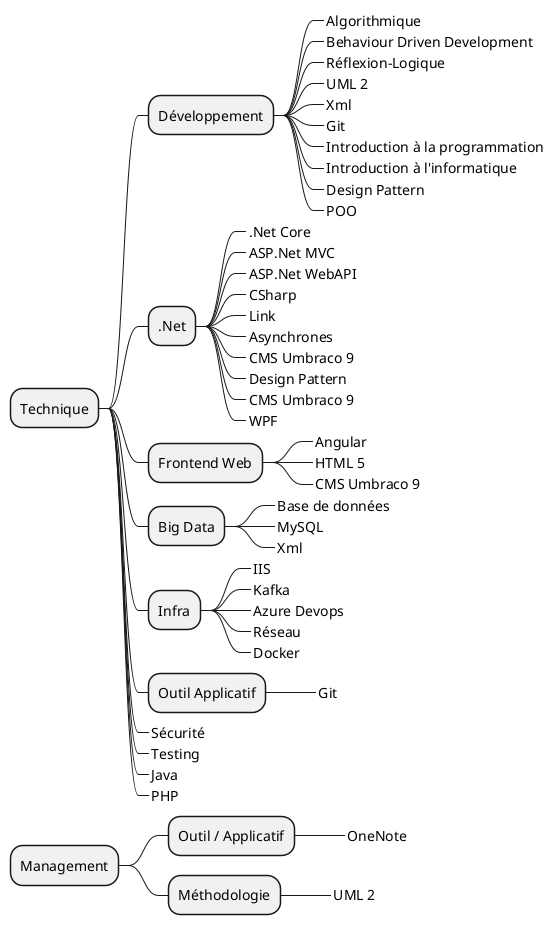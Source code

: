 @startmindmap
* Technique

** Développement
***_ Algorithmique
***_ Behaviour Driven Development
***_ Réflexion-Logique
***_ UML 2
***_ Xml
***_ Git
***_ Introduction à la programmation
***_ Introduction à l'informatique
***_ Design Pattern
***_ POO

** .Net
***_ .Net Core
***_ ASP.Net MVC
***_ ASP.Net WebAPI
***_ CSharp
***_ Link
***_ Asynchrones
***_ CMS Umbraco 9
***_ Design Pattern
***_ CMS Umbraco 9
***_ WPF

** Frontend Web
***_ Angular
***_ HTML 5
***_ CMS Umbraco 9

** Big Data
***_ Base de données
***_ MySQL
***_ Xml

** Infra
***_ IIS
***_ Kafka
***_ Azure Devops
***_ Réseau
***_ Docker

** Outil Applicatif
***_ Git

**_ Sécurité
**_ Testing
**_ Java
**_ PHP


* Management
** Outil / Applicatif
***_ OneNote
** Méthodologie
***_ UML 2

@endmindmap